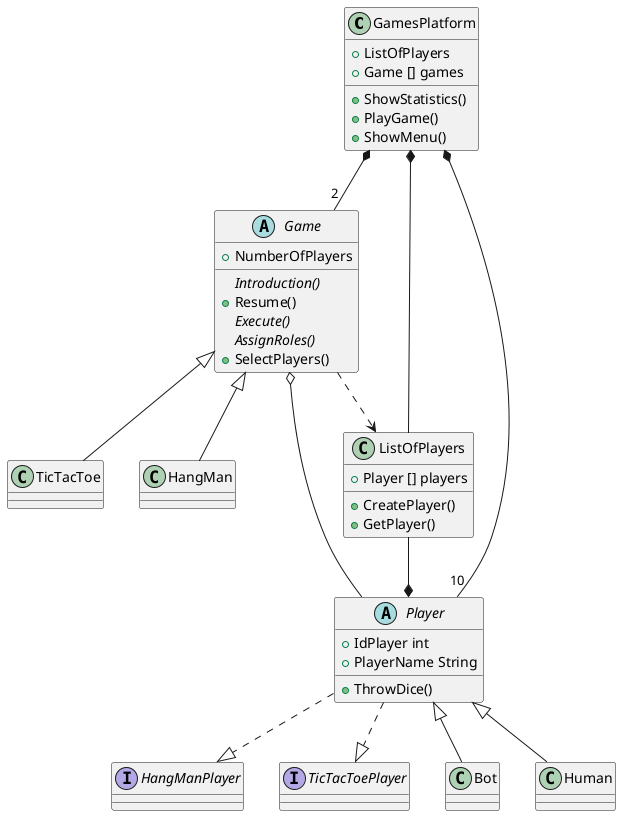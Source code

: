 @startuml

class GamesPlatform {
    +ListOfPlayers
    +ShowStatistics()
    +PlayGame()
    +Game [] games
    +ShowMenu()
}
abstract class Game {
    +NumberOfPlayers
    {abstract}Introduction()
    +Resume()
    {abstract}Execute()
    {abstract}AssignRoles()
    +SelectPlayers()
}
class TicTacToe {

}
class HangMan {
    
}
abstract class Player {
    +IdPlayer int
    +PlayerName String
    +ThrowDice()
}


interface HangManPlayer{

}

interface TicTacToePlayer {

}

class ListOfPlayers {
    
    +Player [] players
    +CreatePlayer()
    +GetPlayer()
}

class Bot {

}
class Human {

}

GamesPlatform *-- "10" Player
GamesPlatform *-- "2" Game
GamesPlatform *-- ListOfPlayers

Game <|-- TicTacToe
Game <|-- HangMan
Game o--Player
Player <|-- Bot
Player <|-- Human
Player ..|>HangManPlayer
Player ..|>TicTacToePlayer

Game ..> ListOfPlayers

ListOfPlayers --* Player

@enduml